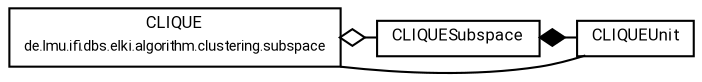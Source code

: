 #!/usr/local/bin/dot
#
# Class diagram 
# Generated by UMLGraph version R5_7_2-60-g0e99a6 (http://www.spinellis.gr/umlgraph/)
#

digraph G {
	graph [fontnames="svg"]
	edge [fontname="Roboto",fontsize=7,labelfontname="Roboto",labelfontsize=7,color="black"];
	node [fontname="Roboto",fontcolor="black",fontsize=8,shape=plaintext,margin=0,width=0,height=0];
	nodesep=0.15;
	ranksep=0.25;
	rankdir=LR;
	// de.lmu.ifi.dbs.elki.algorithm.clustering.subspace.clique.CLIQUESubspace
	c295034 [label=<<table title="de.lmu.ifi.dbs.elki.algorithm.clustering.subspace.clique.CLIQUESubspace" border="0" cellborder="1" cellspacing="0" cellpadding="2" href="CLIQUESubspace.html" target="_parent">
		<tr><td><table border="0" cellspacing="0" cellpadding="1">
		<tr><td align="center" balign="center"> <font face="Roboto">CLIQUESubspace</font> </td></tr>
		</table></td></tr>
		</table>>, URL="CLIQUESubspace.html"];
	// de.lmu.ifi.dbs.elki.algorithm.clustering.subspace.clique.CLIQUEUnit
	c295035 [label=<<table title="de.lmu.ifi.dbs.elki.algorithm.clustering.subspace.clique.CLIQUEUnit" border="0" cellborder="1" cellspacing="0" cellpadding="2" href="CLIQUEUnit.html" target="_parent">
		<tr><td><table border="0" cellspacing="0" cellpadding="1">
		<tr><td align="center" balign="center"> <font face="Roboto">CLIQUEUnit</font> </td></tr>
		</table></td></tr>
		</table>>, URL="CLIQUEUnit.html"];
	// de.lmu.ifi.dbs.elki.algorithm.clustering.subspace.CLIQUE
	c295048 [label=<<table title="de.lmu.ifi.dbs.elki.algorithm.clustering.subspace.CLIQUE" border="0" cellborder="1" cellspacing="0" cellpadding="2" href="../CLIQUE.html" target="_parent">
		<tr><td><table border="0" cellspacing="0" cellpadding="1">
		<tr><td align="center" balign="center"> <font face="Roboto">CLIQUE</font> </td></tr>
		<tr><td align="center" balign="center"> <font face="Roboto" point-size="7.0">de.lmu.ifi.dbs.elki.algorithm.clustering.subspace</font> </td></tr>
		</table></td></tr>
		</table>>, URL="../CLIQUE.html"];
	// de.lmu.ifi.dbs.elki.algorithm.clustering.subspace.clique.CLIQUESubspace composed de.lmu.ifi.dbs.elki.algorithm.clustering.subspace.clique.CLIQUEUnit
	c295034 -> c295035 [arrowhead=none,arrowtail=diamond,dir=back,weight=6];
	// de.lmu.ifi.dbs.elki.algorithm.clustering.subspace.CLIQUE has de.lmu.ifi.dbs.elki.algorithm.clustering.subspace.clique.CLIQUESubspace
	c295048 -> c295034 [arrowhead=none,arrowtail=ediamond,dir=back,weight=4];
	// de.lmu.ifi.dbs.elki.algorithm.clustering.subspace.CLIQUE assoc de.lmu.ifi.dbs.elki.algorithm.clustering.subspace.clique.CLIQUEUnit
	c295048 -> c295035 [arrowhead=none,weight=2];
}

